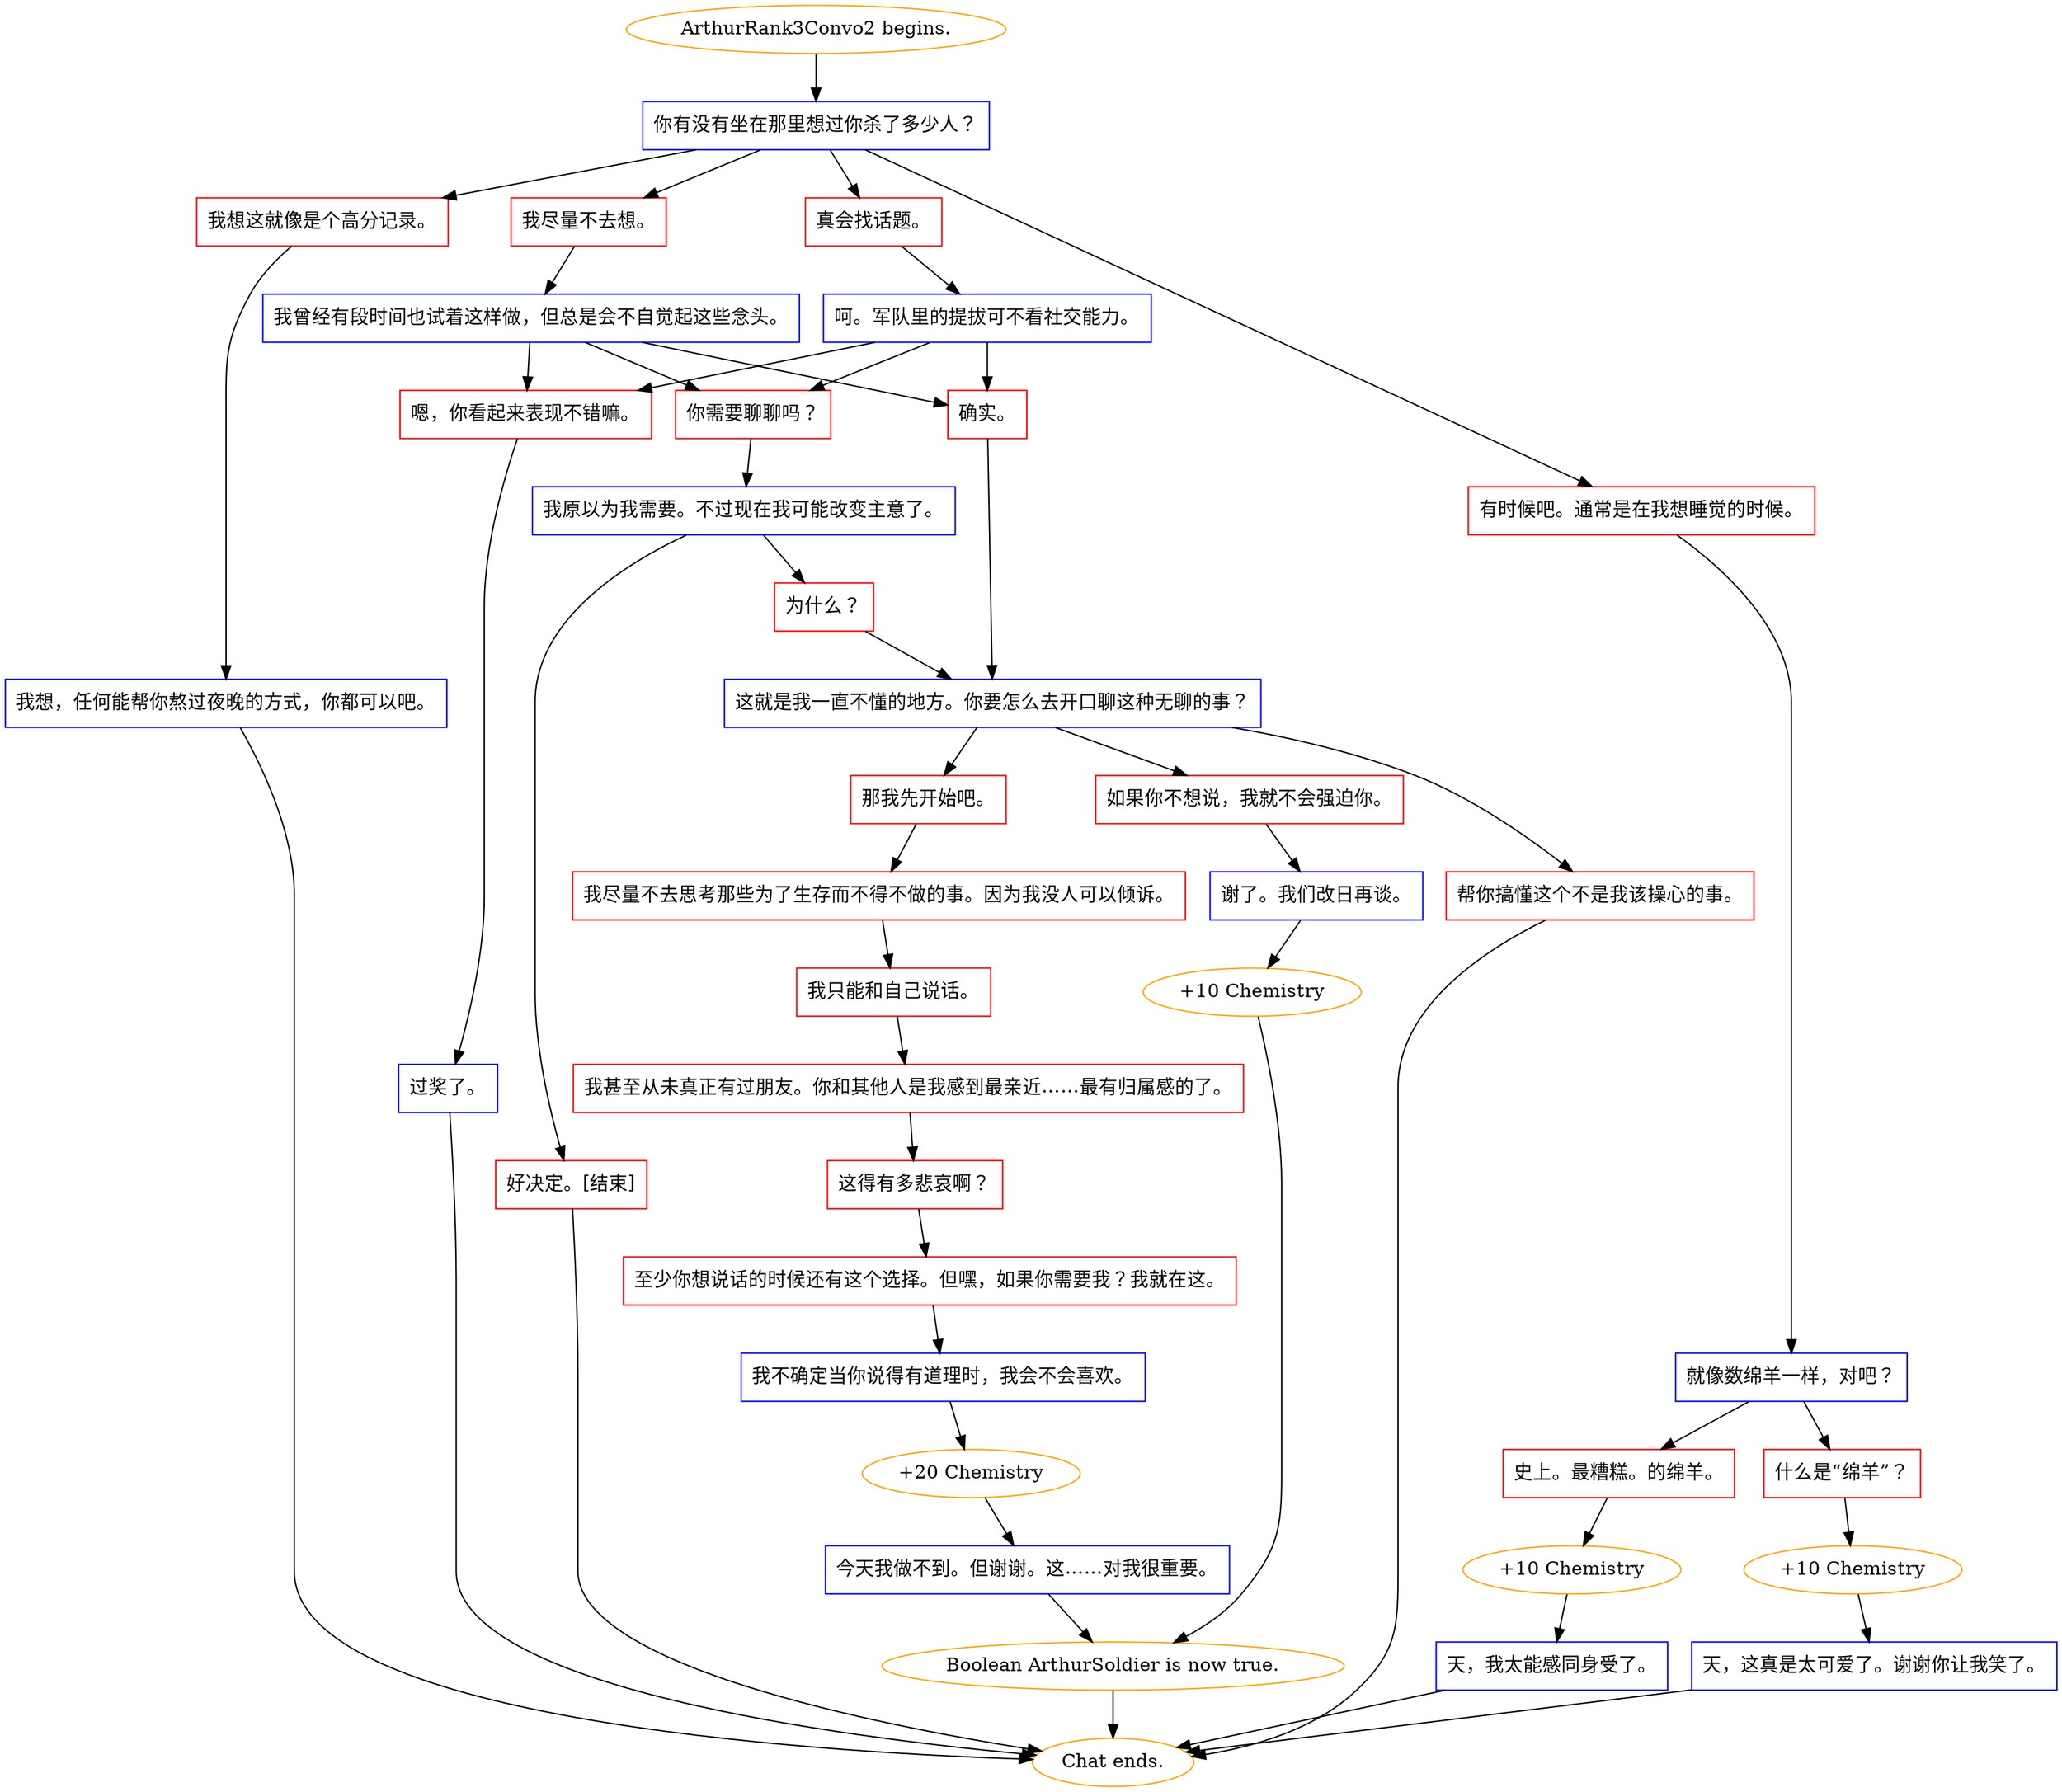 digraph {
	"ArthurRank3Convo2 begins." [color=orange];
		"ArthurRank3Convo2 begins." -> j3500099293;
	j3500099293 [label="你有没有坐在那里想过你杀了多少人？",shape=box,color=blue];
		j3500099293 -> j597965482;
		j3500099293 -> j1973095235;
		j3500099293 -> j1292759430;
		j3500099293 -> j3971666858;
	j597965482 [label="我尽量不去想。",shape=box,color=red];
		j597965482 -> j2105126212;
	j1973095235 [label="真会找话题。",shape=box,color=red];
		j1973095235 -> j3159234397;
	j1292759430 [label="有时候吧。通常是在我想睡觉的时候。",shape=box,color=red];
		j1292759430 -> j3576436100;
	j3971666858 [label="我想这就像是个高分记录。",shape=box,color=red];
		j3971666858 -> j915139372;
	j2105126212 [label="我曾经有段时间也试着这样做，但总是会不自觉起这些念头。",shape=box,color=blue];
		j2105126212 -> j795789287;
		j2105126212 -> j3716074844;
		j2105126212 -> j3855921455;
	j3159234397 [label="呵。军队里的提拔可不看社交能力。",shape=box,color=blue];
		j3159234397 -> j795789287;
		j3159234397 -> j3716074844;
		j3159234397 -> j3855921455;
	j3576436100 [label="就像数绵羊一样，对吧？",shape=box,color=blue];
		j3576436100 -> j3500152778;
		j3576436100 -> j3706843552;
	j915139372 [label="我想，任何能帮你熬过夜晚的方式，你都可以吧。",shape=box,color=blue];
		j915139372 -> "Chat ends.";
	j795789287 [label="你需要聊聊吗？",shape=box,color=red];
		j795789287 -> j1929892001;
	j3716074844 [label="确实。",shape=box,color=red];
		j3716074844 -> j1595506819;
	j3855921455 [label="嗯，你看起来表现不错嘛。",shape=box,color=red];
		j3855921455 -> j1435364282;
	j3500152778 [label="史上。最糟糕。的绵羊。",shape=box,color=red];
		j3500152778 -> j160515254;
	j3706843552 [label="什么是“绵羊”？",shape=box,color=red];
		j3706843552 -> j1838134516;
	"Chat ends." [color=orange];
	j1929892001 [label="我原以为我需要。不过现在我可能改变主意了。",shape=box,color=blue];
		j1929892001 -> j3487518922;
		j1929892001 -> j2775259732;
	j1595506819 [label="这就是我一直不懂的地方。你要怎么去开口聊这种无聊的事？",shape=box,color=blue];
		j1595506819 -> j2817088456;
		j1595506819 -> j3649824218;
		j1595506819 -> j279431923;
	j1435364282 [label="过奖了。",shape=box,color=blue];
		j1435364282 -> "Chat ends.";
	j160515254 [label="+10 Chemistry",color=orange];
		j160515254 -> j2918046352;
	j1838134516 [label="+10 Chemistry",color=orange];
		j1838134516 -> j4211989190;
	j3487518922 [label="为什么？",shape=box,color=red];
		j3487518922 -> j1595506819;
	j2775259732 [label="好决定。[结束]",shape=box,color=red];
		j2775259732 -> "Chat ends.";
	j2817088456 [label="如果你不想说，我就不会强迫你。",shape=box,color=red];
		j2817088456 -> j2131883807;
	j3649824218 [label="那我先开始吧。",shape=box,color=red];
		j3649824218 -> j1231289135;
	j279431923 [label="帮你搞懂这个不是我该操心的事。",shape=box,color=red];
		j279431923 -> "Chat ends.";
	j2918046352 [label="天，我太能感同身受了。",shape=box,color=blue];
		j2918046352 -> "Chat ends.";
	j4211989190 [label="天，这真是太可爱了。谢谢你让我笑了。",shape=box,color=blue];
		j4211989190 -> "Chat ends.";
	j2131883807 [label="谢了。我们改日再谈。",shape=box,color=blue];
		j2131883807 -> j3874352369;
	j1231289135 [label="我尽量不去思考那些为了生存而不得不做的事。因为我没人可以倾诉。",shape=box,color=red];
		j1231289135 -> j120075079;
	j3874352369 [label="+10 Chemistry",color=orange];
		j3874352369 -> j1487843466;
	j120075079 [label="我只能和自己说话。",shape=box,color=red];
		j120075079 -> j3196783738;
	j1487843466 [label="Boolean ArthurSoldier is now true.",color=orange];
		j1487843466 -> "Chat ends.";
	j3196783738 [label="我甚至从未真正有过朋友。你和其他人是我感到最亲近……最有归属感的了。",shape=box,color=red];
		j3196783738 -> j2143558218;
	j2143558218 [label="这得有多悲哀啊？",shape=box,color=red];
		j2143558218 -> j2396894238;
	j2396894238 [label="至少你想说话的时候还有这个选择。但嘿，如果你需要我？我就在这。",shape=box,color=red];
		j2396894238 -> j2058759996;
	j2058759996 [label="我不确定当你说得有道理时，我会不会喜欢。",shape=box,color=blue];
		j2058759996 -> j4056232693;
	j4056232693 [label="+20 Chemistry",color=orange];
		j4056232693 -> j1626887315;
	j1626887315 [label="今天我做不到。但谢谢。这……对我很重要。",shape=box,color=blue];
		j1626887315 -> j1487843466;
}